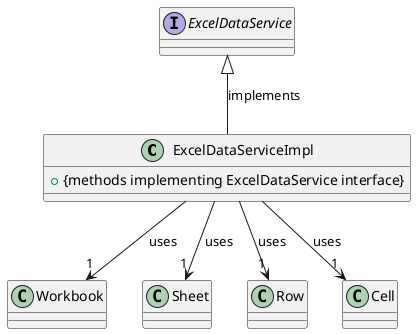 
@startuml
class ExcelDataServiceImpl {

    + {methods implementing ExcelDataService interface}
}

interface ExcelDataService {
}

class Workbook {
}

class Sheet {
}

class Row {
}

class Cell {
}

ExcelDataServiceImpl -up-|> ExcelDataService : implements
ExcelDataServiceImpl --> "1" Workbook : uses
ExcelDataServiceImpl --> "1" Sheet : uses
ExcelDataServiceImpl --> "1" Row : uses
ExcelDataServiceImpl --> "1" Cell : uses

@enduml
